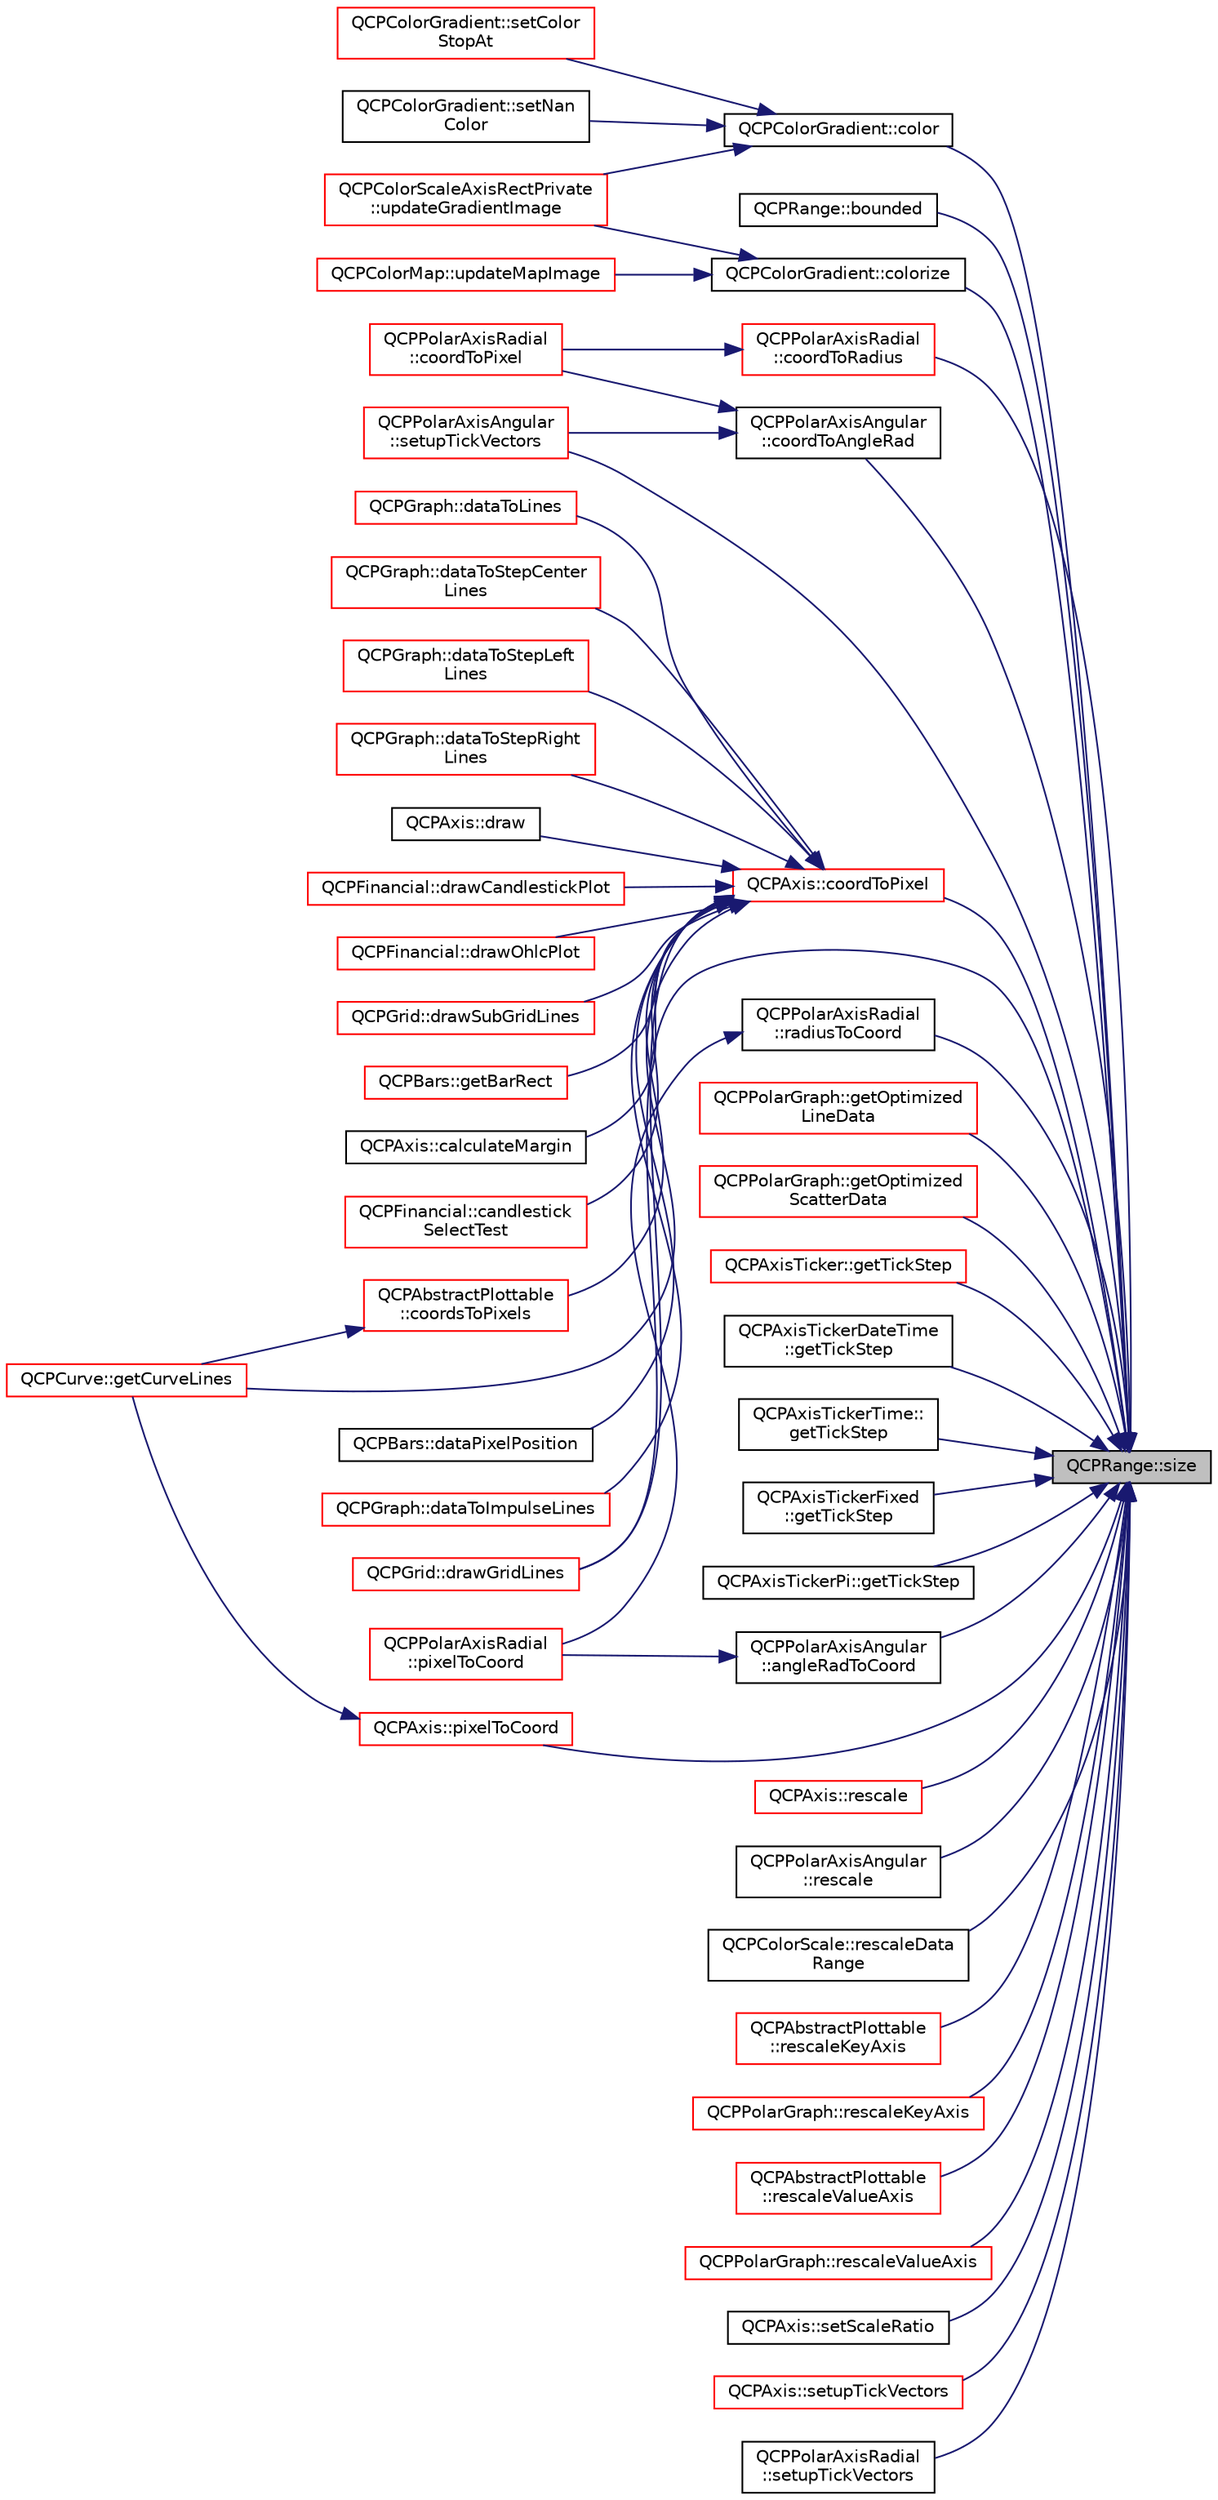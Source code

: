 digraph "QCPRange::size"
{
 // LATEX_PDF_SIZE
  edge [fontname="Helvetica",fontsize="10",labelfontname="Helvetica",labelfontsize="10"];
  node [fontname="Helvetica",fontsize="10",shape=record];
  rankdir="RL";
  Node1 [label="QCPRange::size",height=0.2,width=0.4,color="black", fillcolor="grey75", style="filled", fontcolor="black",tooltip=" "];
  Node1 -> Node2 [dir="back",color="midnightblue",fontsize="10",style="solid",fontname="Helvetica"];
  Node2 [label="QCPPolarAxisAngular\l::angleRadToCoord",height=0.2,width=0.4,color="black", fillcolor="white", style="filled",URL="$classQCPPolarAxisAngular.html#adb335933e6d4428f75d39cea1c75b6fe",tooltip=" "];
  Node2 -> Node3 [dir="back",color="midnightblue",fontsize="10",style="solid",fontname="Helvetica"];
  Node3 [label="QCPPolarAxisRadial\l::pixelToCoord",height=0.2,width=0.4,color="red", fillcolor="white", style="filled",URL="$classQCPPolarAxisRadial.html#ab459aff0627855ea45daa703efd3ba61",tooltip=" "];
  Node1 -> Node6 [dir="back",color="midnightblue",fontsize="10",style="solid",fontname="Helvetica"];
  Node6 [label="QCPRange::bounded",height=0.2,width=0.4,color="black", fillcolor="white", style="filled",URL="$classQCPRange.html#a22151e18d961d762d25721211e89c2e5",tooltip=" "];
  Node1 -> Node7 [dir="back",color="midnightblue",fontsize="10",style="solid",fontname="Helvetica"];
  Node7 [label="QCPColorGradient::color",height=0.2,width=0.4,color="black", fillcolor="white", style="filled",URL="$classQCPColorGradient.html#a0599545c859268b025d2060dea741cea",tooltip=" "];
  Node7 -> Node8 [dir="back",color="midnightblue",fontsize="10",style="solid",fontname="Helvetica"];
  Node8 [label="QCPColorGradient::setColor\lStopAt",height=0.2,width=0.4,color="red", fillcolor="white", style="filled",URL="$classQCPColorGradient.html#a3b48be5e78079db1bb2a1188a4c3390e",tooltip=" "];
  Node7 -> Node12 [dir="back",color="midnightblue",fontsize="10",style="solid",fontname="Helvetica"];
  Node12 [label="QCPColorGradient::setNan\lColor",height=0.2,width=0.4,color="black", fillcolor="white", style="filled",URL="$classQCPColorGradient.html#abb1c11bdd1701c66e573aaff593c5c2d",tooltip=" "];
  Node7 -> Node13 [dir="back",color="midnightblue",fontsize="10",style="solid",fontname="Helvetica"];
  Node13 [label="QCPColorScaleAxisRectPrivate\l::updateGradientImage",height=0.2,width=0.4,color="red", fillcolor="white", style="filled",URL="$classQCPColorScaleAxisRectPrivate.html#a73754cab312aeaddea1bfcc67cc079ac",tooltip=" "];
  Node1 -> Node15 [dir="back",color="midnightblue",fontsize="10",style="solid",fontname="Helvetica"];
  Node15 [label="QCPColorGradient::colorize",height=0.2,width=0.4,color="black", fillcolor="white", style="filled",URL="$classQCPColorGradient.html#aaf423ceb943e177b0ed2c48c811d83dc",tooltip=" "];
  Node15 -> Node13 [dir="back",color="midnightblue",fontsize="10",style="solid",fontname="Helvetica"];
  Node15 -> Node16 [dir="back",color="midnightblue",fontsize="10",style="solid",fontname="Helvetica"];
  Node16 [label="QCPColorMap::updateMapImage",height=0.2,width=0.4,color="red", fillcolor="white", style="filled",URL="$classQCPColorMap.html#a5efcea591bb5486d968af520a4d43c3a",tooltip=" "];
  Node1 -> Node19 [dir="back",color="midnightblue",fontsize="10",style="solid",fontname="Helvetica"];
  Node19 [label="QCPPolarAxisAngular\l::coordToAngleRad",height=0.2,width=0.4,color="black", fillcolor="white", style="filled",URL="$classQCPPolarAxisAngular.html#adcf5f87f947e7eed1cc76548911d9760",tooltip=" "];
  Node19 -> Node20 [dir="back",color="midnightblue",fontsize="10",style="solid",fontname="Helvetica"];
  Node20 [label="QCPPolarAxisRadial\l::coordToPixel",height=0.2,width=0.4,color="red", fillcolor="white", style="filled",URL="$classQCPPolarAxisRadial.html#aefdabcfe67456fad76fdf9733e8d444e",tooltip=" "];
  Node19 -> Node23 [dir="back",color="midnightblue",fontsize="10",style="solid",fontname="Helvetica"];
  Node23 [label="QCPPolarAxisAngular\l::setupTickVectors",height=0.2,width=0.4,color="red", fillcolor="white", style="filled",URL="$classQCPPolarAxisAngular.html#a7c0b6a474a7d35f38e140c73bb8aa503",tooltip=" "];
  Node1 -> Node25 [dir="back",color="midnightblue",fontsize="10",style="solid",fontname="Helvetica"];
  Node25 [label="QCPAxis::coordToPixel",height=0.2,width=0.4,color="red", fillcolor="white", style="filled",URL="$classQCPAxis.html#af15d1b3a7f7e9b53d759d3ccff1fe4b4",tooltip=" "];
  Node25 -> Node26 [dir="back",color="midnightblue",fontsize="10",style="solid",fontname="Helvetica"];
  Node26 [label="QCPAxis::calculateMargin",height=0.2,width=0.4,color="black", fillcolor="white", style="filled",URL="$classQCPAxis.html#a47bdb0a55de6759489ee47665199aebb",tooltip=" "];
  Node25 -> Node27 [dir="back",color="midnightblue",fontsize="10",style="solid",fontname="Helvetica"];
  Node27 [label="QCPFinancial::candlestick\lSelectTest",height=0.2,width=0.4,color="red", fillcolor="white", style="filled",URL="$classQCPFinancial.html#a9783e91a33fd08a402b1a3821d43e471",tooltip=" "];
  Node25 -> Node29 [dir="back",color="midnightblue",fontsize="10",style="solid",fontname="Helvetica"];
  Node29 [label="QCPAbstractPlottable\l::coordsToPixels",height=0.2,width=0.4,color="red", fillcolor="white", style="filled",URL="$classQCPAbstractPlottable.html#a7ad84a36472441cf1f555c5683d0da93",tooltip=" "];
  Node29 -> Node32 [dir="back",color="midnightblue",fontsize="10",style="solid",fontname="Helvetica"];
  Node32 [label="QCPCurve::getCurveLines",height=0.2,width=0.4,color="red", fillcolor="white", style="filled",URL="$classQCPCurve.html#aefca1e5127fae2d7ff65b9e921637c58",tooltip=" "];
  Node25 -> Node45 [dir="back",color="midnightblue",fontsize="10",style="solid",fontname="Helvetica"];
  Node45 [label="QCPBars::dataPixelPosition",height=0.2,width=0.4,color="black", fillcolor="white", style="filled",URL="$classQCPBars.html#a55cdaf565cd3384158d1f7f89533bc2d",tooltip=" "];
  Node25 -> Node46 [dir="back",color="midnightblue",fontsize="10",style="solid",fontname="Helvetica"];
  Node46 [label="QCPGraph::dataToImpulseLines",height=0.2,width=0.4,color="red", fillcolor="white", style="filled",URL="$classQCPGraph.html#a2a958a5c6a6e1e4a03556be88b6fe37e",tooltip=" "];
  Node25 -> Node49 [dir="back",color="midnightblue",fontsize="10",style="solid",fontname="Helvetica"];
  Node49 [label="QCPGraph::dataToLines",height=0.2,width=0.4,color="red", fillcolor="white", style="filled",URL="$classQCPGraph.html#a0085ee728fdd72a827c1e6ced4476363",tooltip=" "];
  Node25 -> Node50 [dir="back",color="midnightblue",fontsize="10",style="solid",fontname="Helvetica"];
  Node50 [label="QCPGraph::dataToStepCenter\lLines",height=0.2,width=0.4,color="red", fillcolor="white", style="filled",URL="$classQCPGraph.html#a238116f1898c49cb8209d61707b5b367",tooltip=" "];
  Node25 -> Node51 [dir="back",color="midnightblue",fontsize="10",style="solid",fontname="Helvetica"];
  Node51 [label="QCPGraph::dataToStepLeft\lLines",height=0.2,width=0.4,color="red", fillcolor="white", style="filled",URL="$classQCPGraph.html#a1f3e9e41fc67538c4940c74665840474",tooltip=" "];
  Node25 -> Node52 [dir="back",color="midnightblue",fontsize="10",style="solid",fontname="Helvetica"];
  Node52 [label="QCPGraph::dataToStepRight\lLines",height=0.2,width=0.4,color="red", fillcolor="white", style="filled",URL="$classQCPGraph.html#ab1fb6cb91d24a854f85bf54200f6d101",tooltip=" "];
  Node25 -> Node53 [dir="back",color="midnightblue",fontsize="10",style="solid",fontname="Helvetica"];
  Node53 [label="QCPAxis::draw",height=0.2,width=0.4,color="black", fillcolor="white", style="filled",URL="$classQCPAxis.html#ac15ebb4225ca5212d8e5fffae481bc9b",tooltip=" "];
  Node25 -> Node54 [dir="back",color="midnightblue",fontsize="10",style="solid",fontname="Helvetica"];
  Node54 [label="QCPFinancial::drawCandlestickPlot",height=0.2,width=0.4,color="red", fillcolor="white", style="filled",URL="$classQCPFinancial.html#ade6b703369d8acb3bfa0b8e244df4b06",tooltip=" "];
  Node25 -> Node56 [dir="back",color="midnightblue",fontsize="10",style="solid",fontname="Helvetica"];
  Node56 [label="QCPGrid::drawGridLines",height=0.2,width=0.4,color="red", fillcolor="white", style="filled",URL="$classQCPGrid.html#aee4e95d54acabbe298d6dda0dd86c0a4",tooltip=" "];
  Node25 -> Node58 [dir="back",color="midnightblue",fontsize="10",style="solid",fontname="Helvetica"];
  Node58 [label="QCPFinancial::drawOhlcPlot",height=0.2,width=0.4,color="red", fillcolor="white", style="filled",URL="$classQCPFinancial.html#a2c77aab636f6bce6e0407b3f94e90d08",tooltip=" "];
  Node25 -> Node59 [dir="back",color="midnightblue",fontsize="10",style="solid",fontname="Helvetica"];
  Node59 [label="QCPGrid::drawSubGridLines",height=0.2,width=0.4,color="red", fillcolor="white", style="filled",URL="$classQCPGrid.html#a751ce8aef815bcc9193432a30c8b6b6e",tooltip=" "];
  Node25 -> Node60 [dir="back",color="midnightblue",fontsize="10",style="solid",fontname="Helvetica"];
  Node60 [label="QCPBars::getBarRect",height=0.2,width=0.4,color="red", fillcolor="white", style="filled",URL="$classQCPBars.html#a01b87e38e5d5089d214646d2af7896ea",tooltip=" "];
  Node25 -> Node32 [dir="back",color="midnightblue",fontsize="10",style="solid",fontname="Helvetica"];
  Node1 -> Node83 [dir="back",color="midnightblue",fontsize="10",style="solid",fontname="Helvetica"];
  Node83 [label="QCPPolarAxisRadial\l::coordToRadius",height=0.2,width=0.4,color="red", fillcolor="white", style="filled",URL="$classQCPPolarAxisRadial.html#a1e36010478515adb6dd245ef74060868",tooltip=" "];
  Node83 -> Node20 [dir="back",color="midnightblue",fontsize="10",style="solid",fontname="Helvetica"];
  Node1 -> Node56 [dir="back",color="midnightblue",fontsize="10",style="solid",fontname="Helvetica"];
  Node1 -> Node85 [dir="back",color="midnightblue",fontsize="10",style="solid",fontname="Helvetica"];
  Node85 [label="QCPPolarGraph::getOptimized\lLineData",height=0.2,width=0.4,color="red", fillcolor="white", style="filled",URL="$classQCPPolarGraph.html#acf991830f9069751c7a1ba9a79deea43",tooltip=" "];
  Node1 -> Node89 [dir="back",color="midnightblue",fontsize="10",style="solid",fontname="Helvetica"];
  Node89 [label="QCPPolarGraph::getOptimized\lScatterData",height=0.2,width=0.4,color="red", fillcolor="white", style="filled",URL="$classQCPPolarGraph.html#a607f1e7d041b009e75e52fc221e2fd29",tooltip=" "];
  Node1 -> Node90 [dir="back",color="midnightblue",fontsize="10",style="solid",fontname="Helvetica"];
  Node90 [label="QCPAxisTicker::getTickStep",height=0.2,width=0.4,color="red", fillcolor="white", style="filled",URL="$classQCPAxisTicker.html#a910d69bcec2de37e92d8d4e1ecf201e2",tooltip=" "];
  Node1 -> Node92 [dir="back",color="midnightblue",fontsize="10",style="solid",fontname="Helvetica"];
  Node92 [label="QCPAxisTickerDateTime\l::getTickStep",height=0.2,width=0.4,color="black", fillcolor="white", style="filled",URL="$classQCPAxisTickerDateTime.html#a0560c14a3f87bb99ab136aca8321b32a",tooltip=" "];
  Node1 -> Node93 [dir="back",color="midnightblue",fontsize="10",style="solid",fontname="Helvetica"];
  Node93 [label="QCPAxisTickerTime::\lgetTickStep",height=0.2,width=0.4,color="black", fillcolor="white", style="filled",URL="$classQCPAxisTickerTime.html#a5615064642090fe193797caea8b98cb4",tooltip=" "];
  Node1 -> Node94 [dir="back",color="midnightblue",fontsize="10",style="solid",fontname="Helvetica"];
  Node94 [label="QCPAxisTickerFixed\l::getTickStep",height=0.2,width=0.4,color="black", fillcolor="white", style="filled",URL="$classQCPAxisTickerFixed.html#a9e99da01ab92a86aed415eef32fed13a",tooltip=" "];
  Node1 -> Node95 [dir="back",color="midnightblue",fontsize="10",style="solid",fontname="Helvetica"];
  Node95 [label="QCPAxisTickerPi::getTickStep",height=0.2,width=0.4,color="black", fillcolor="white", style="filled",URL="$classQCPAxisTickerPi.html#a55301f0072983bd2d7c131a24e1779e7",tooltip=" "];
  Node1 -> Node96 [dir="back",color="midnightblue",fontsize="10",style="solid",fontname="Helvetica"];
  Node96 [label="QCPAxis::pixelToCoord",height=0.2,width=0.4,color="red", fillcolor="white", style="filled",URL="$classQCPAxis.html#a536ef8f624cac59b6b6fdcb495723c57",tooltip=" "];
  Node96 -> Node32 [dir="back",color="midnightblue",fontsize="10",style="solid",fontname="Helvetica"];
  Node1 -> Node106 [dir="back",color="midnightblue",fontsize="10",style="solid",fontname="Helvetica"];
  Node106 [label="QCPPolarAxisRadial\l::radiusToCoord",height=0.2,width=0.4,color="black", fillcolor="white", style="filled",URL="$classQCPPolarAxisRadial.html#a63f7e3aa1aaad57a1f9bee56fb8209a1",tooltip=" "];
  Node106 -> Node3 [dir="back",color="midnightblue",fontsize="10",style="solid",fontname="Helvetica"];
  Node1 -> Node107 [dir="back",color="midnightblue",fontsize="10",style="solid",fontname="Helvetica"];
  Node107 [label="QCPAxis::rescale",height=0.2,width=0.4,color="red", fillcolor="white", style="filled",URL="$classQCPAxis.html#a499345f02ebce4b23d8ccec96e58daa9",tooltip=" "];
  Node1 -> Node109 [dir="back",color="midnightblue",fontsize="10",style="solid",fontname="Helvetica"];
  Node109 [label="QCPPolarAxisAngular\l::rescale",height=0.2,width=0.4,color="black", fillcolor="white", style="filled",URL="$classQCPPolarAxisAngular.html#aa8eace1f019b6c858473a192be088762",tooltip=" "];
  Node1 -> Node110 [dir="back",color="midnightblue",fontsize="10",style="solid",fontname="Helvetica"];
  Node110 [label="QCPColorScale::rescaleData\lRange",height=0.2,width=0.4,color="black", fillcolor="white", style="filled",URL="$classQCPColorScale.html#a425983db4478543924ddbd04ea20a356",tooltip=" "];
  Node1 -> Node111 [dir="back",color="midnightblue",fontsize="10",style="solid",fontname="Helvetica"];
  Node111 [label="QCPAbstractPlottable\l::rescaleKeyAxis",height=0.2,width=0.4,color="red", fillcolor="white", style="filled",URL="$classQCPAbstractPlottable.html#ae96b83c961e257da116c6acf9c7da308",tooltip=" "];
  Node1 -> Node113 [dir="back",color="midnightblue",fontsize="10",style="solid",fontname="Helvetica"];
  Node113 [label="QCPPolarGraph::rescaleKeyAxis",height=0.2,width=0.4,color="red", fillcolor="white", style="filled",URL="$classQCPPolarGraph.html#acd162935a3a36671da9ac89fecd88a71",tooltip=" "];
  Node1 -> Node115 [dir="back",color="midnightblue",fontsize="10",style="solid",fontname="Helvetica"];
  Node115 [label="QCPAbstractPlottable\l::rescaleValueAxis",height=0.2,width=0.4,color="red", fillcolor="white", style="filled",URL="$classQCPAbstractPlottable.html#a714eaf36b12434cd71846215504db82e",tooltip=" "];
  Node1 -> Node116 [dir="back",color="midnightblue",fontsize="10",style="solid",fontname="Helvetica"];
  Node116 [label="QCPPolarGraph::rescaleValueAxis",height=0.2,width=0.4,color="red", fillcolor="white", style="filled",URL="$classQCPPolarGraph.html#af235a40af6f32ac65eee484e73b45932",tooltip=" "];
  Node1 -> Node117 [dir="back",color="midnightblue",fontsize="10",style="solid",fontname="Helvetica"];
  Node117 [label="QCPAxis::setScaleRatio",height=0.2,width=0.4,color="black", fillcolor="white", style="filled",URL="$classQCPAxis.html#af4bbd446dcaee5a83ac30ce9bcd6e125",tooltip=" "];
  Node1 -> Node118 [dir="back",color="midnightblue",fontsize="10",style="solid",fontname="Helvetica"];
  Node118 [label="QCPAxis::setupTickVectors",height=0.2,width=0.4,color="red", fillcolor="white", style="filled",URL="$classQCPAxis.html#a57d9e961bae7d62f5b4e1f143e660c78",tooltip=" "];
  Node1 -> Node120 [dir="back",color="midnightblue",fontsize="10",style="solid",fontname="Helvetica"];
  Node120 [label="QCPPolarAxisRadial\l::setupTickVectors",height=0.2,width=0.4,color="black", fillcolor="white", style="filled",URL="$classQCPPolarAxisRadial.html#ade84096bf50e08c145948338ebbb821c",tooltip=" "];
  Node1 -> Node23 [dir="back",color="midnightblue",fontsize="10",style="solid",fontname="Helvetica"];
}
